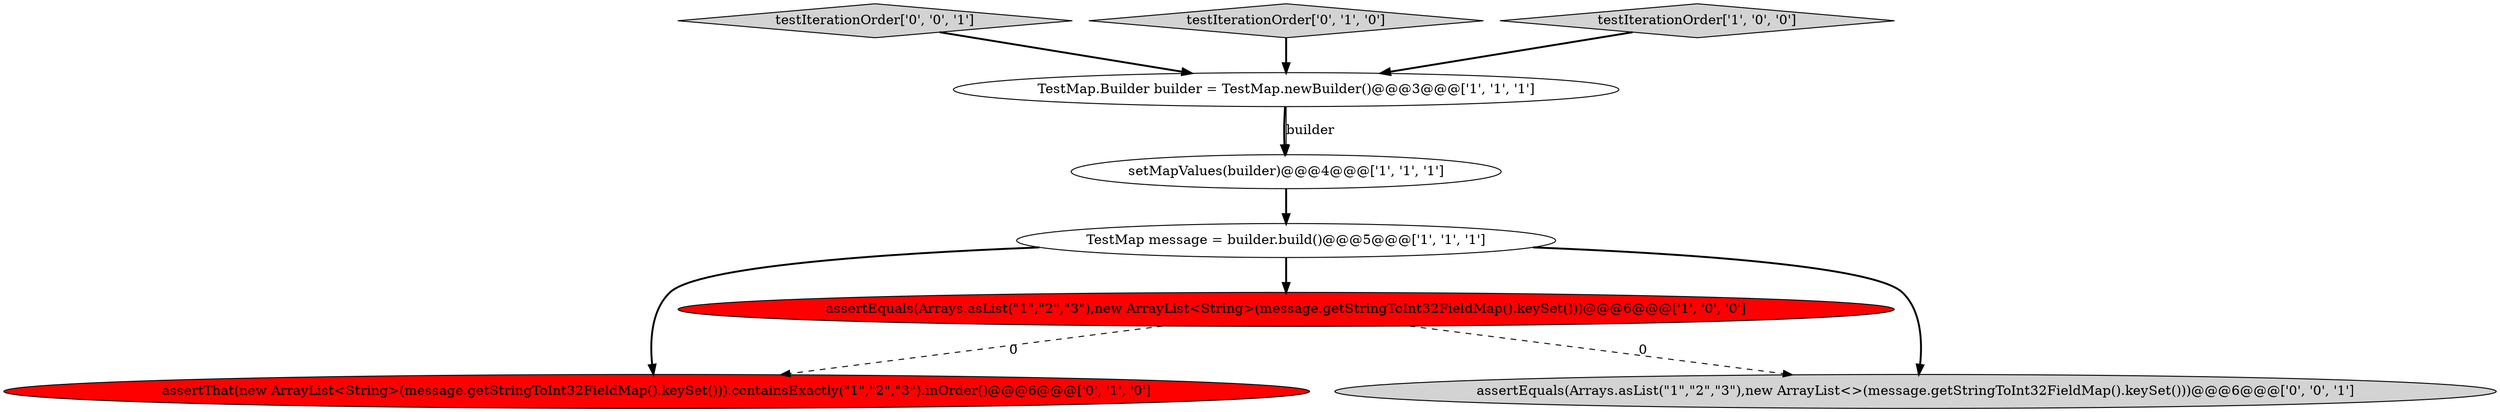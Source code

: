 digraph {
1 [style = filled, label = "assertEquals(Arrays.asList(\"1\",\"2\",\"3\"),new ArrayList<String>(message.getStringToInt32FieldMap().keySet()))@@@6@@@['1', '0', '0']", fillcolor = red, shape = ellipse image = "AAA1AAABBB1BBB"];
2 [style = filled, label = "TestMap message = builder.build()@@@5@@@['1', '1', '1']", fillcolor = white, shape = ellipse image = "AAA0AAABBB1BBB"];
7 [style = filled, label = "testIterationOrder['0', '0', '1']", fillcolor = lightgray, shape = diamond image = "AAA0AAABBB3BBB"];
3 [style = filled, label = "setMapValues(builder)@@@4@@@['1', '1', '1']", fillcolor = white, shape = ellipse image = "AAA0AAABBB1BBB"];
6 [style = filled, label = "assertThat(new ArrayList<String>(message.getStringToInt32FieldMap().keySet())).containsExactly(\"1\",\"2\",\"3\").inOrder()@@@6@@@['0', '1', '0']", fillcolor = red, shape = ellipse image = "AAA1AAABBB2BBB"];
8 [style = filled, label = "assertEquals(Arrays.asList(\"1\",\"2\",\"3\"),new ArrayList<>(message.getStringToInt32FieldMap().keySet()))@@@6@@@['0', '0', '1']", fillcolor = lightgray, shape = ellipse image = "AAA0AAABBB3BBB"];
5 [style = filled, label = "testIterationOrder['0', '1', '0']", fillcolor = lightgray, shape = diamond image = "AAA0AAABBB2BBB"];
0 [style = filled, label = "TestMap.Builder builder = TestMap.newBuilder()@@@3@@@['1', '1', '1']", fillcolor = white, shape = ellipse image = "AAA0AAABBB1BBB"];
4 [style = filled, label = "testIterationOrder['1', '0', '0']", fillcolor = lightgray, shape = diamond image = "AAA0AAABBB1BBB"];
0->3 [style = bold, label=""];
1->8 [style = dashed, label="0"];
7->0 [style = bold, label=""];
0->3 [style = solid, label="builder"];
3->2 [style = bold, label=""];
5->0 [style = bold, label=""];
1->6 [style = dashed, label="0"];
2->6 [style = bold, label=""];
2->1 [style = bold, label=""];
2->8 [style = bold, label=""];
4->0 [style = bold, label=""];
}
